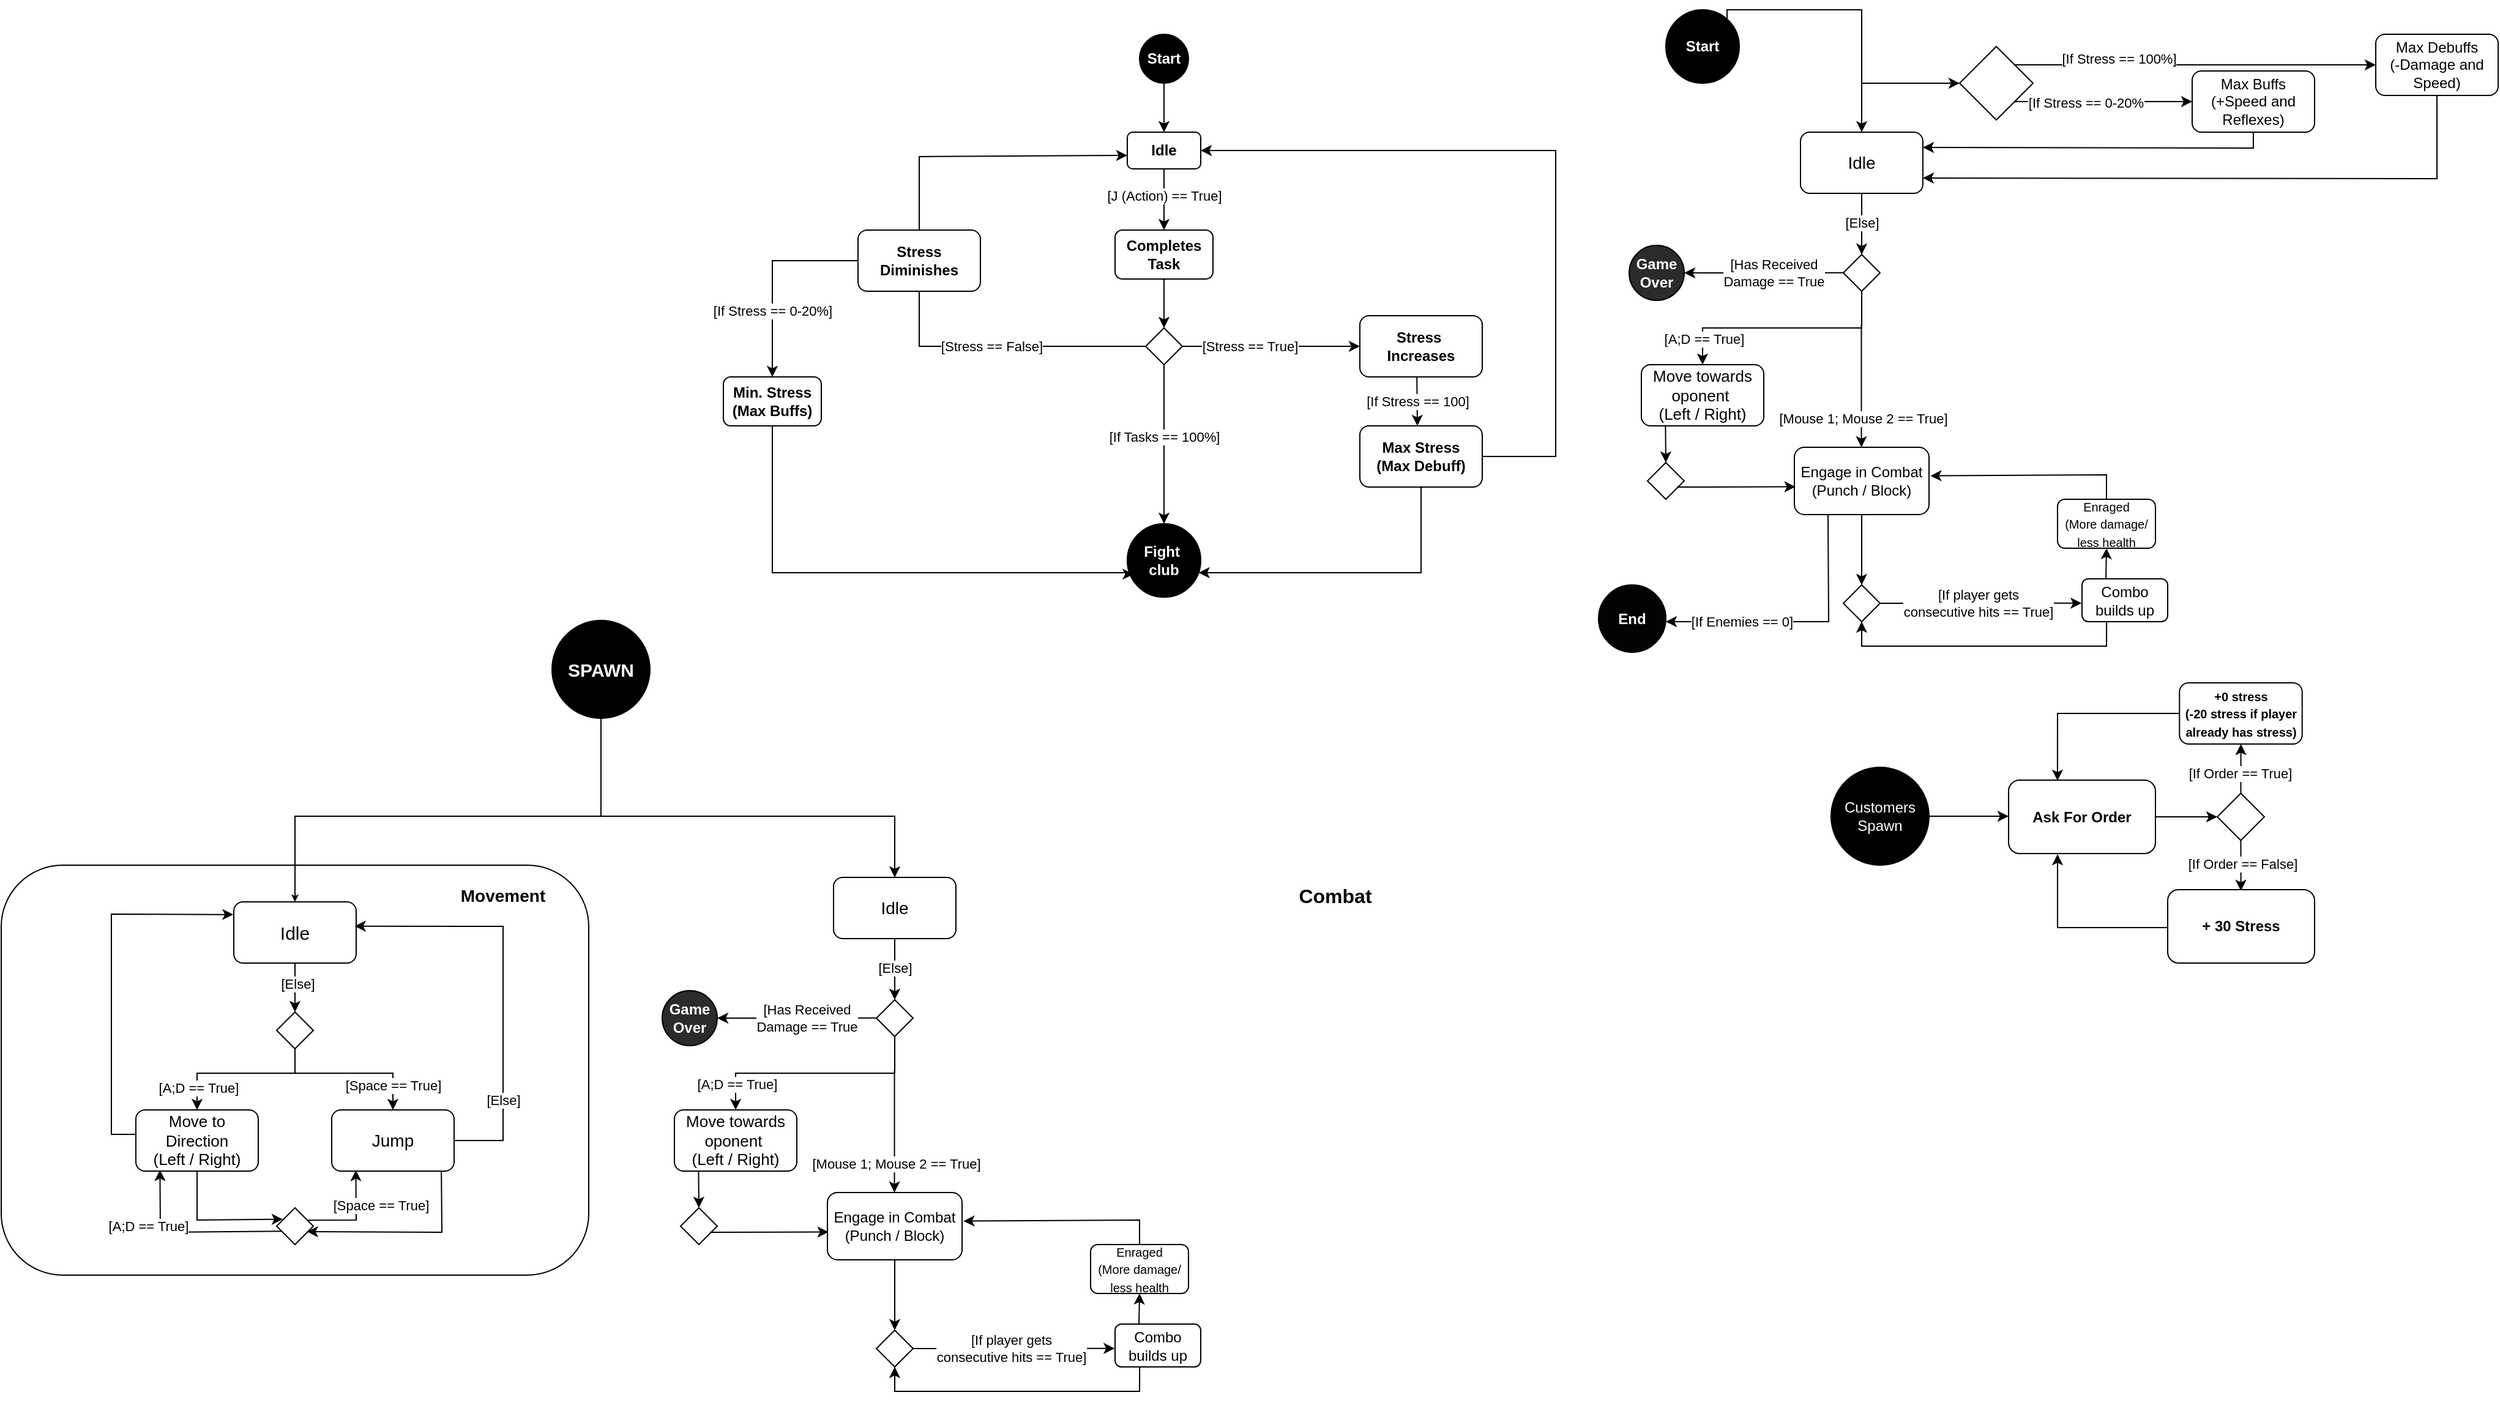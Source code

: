 <mxfile version="26.0.16">
  <diagram name="Página-1" id="Oiau-EBAm0pEdXq3X8eG">
    <mxGraphModel dx="2317" dy="1308" grid="1" gridSize="10" guides="1" tooltips="1" connect="1" arrows="1" fold="1" page="1" pageScale="1" pageWidth="827" pageHeight="1169" math="0" shadow="0">
      <root>
        <mxCell id="0" />
        <mxCell id="1" parent="0" />
        <mxCell id="_wVrlsKMYfcGuGQFK_c0-23" value="" style="rounded=1;whiteSpace=wrap;html=1;" vertex="1" parent="1">
          <mxGeometry y="719" width="480" height="335" as="geometry" />
        </mxCell>
        <mxCell id="osXCmLZ1DGeFqqOxTHCe-2" value="&lt;font style=&quot;font-size: 15px; color: rgb(255, 255, 255);&quot;&gt;&lt;b&gt;SPAWN&lt;/b&gt;&lt;/font&gt;" style="ellipse;whiteSpace=wrap;html=1;aspect=fixed;fillColor=#000000;" parent="1" vertex="1">
          <mxGeometry x="450" y="519" width="80" height="80" as="geometry" />
        </mxCell>
        <mxCell id="osXCmLZ1DGeFqqOxTHCe-3" value="" style="endArrow=classic;html=1;rounded=0;exitX=0.5;exitY=1;exitDx=0;exitDy=0;entryX=0.5;entryY=0;entryDx=0;entryDy=0;endSize=3;" parent="1" source="osXCmLZ1DGeFqqOxTHCe-2" target="_wVrlsKMYfcGuGQFK_c0-1" edge="1">
          <mxGeometry width="50" height="50" relative="1" as="geometry">
            <mxPoint x="540" y="699" as="sourcePoint" />
            <mxPoint x="210" y="749" as="targetPoint" />
            <Array as="points">
              <mxPoint x="490" y="679" />
              <mxPoint x="240" y="679" />
            </Array>
          </mxGeometry>
        </mxCell>
        <mxCell id="osXCmLZ1DGeFqqOxTHCe-7" value="&lt;b&gt;&lt;font style=&quot;font-size: 14px;&quot;&gt;Movement&lt;/font&gt;&lt;/b&gt;" style="text;html=1;align=center;verticalAlign=middle;whiteSpace=wrap;rounded=0;" parent="1" vertex="1">
          <mxGeometry x="380" y="729" width="60" height="30" as="geometry" />
        </mxCell>
        <mxCell id="_wVrlsKMYfcGuGQFK_c0-1" value="&lt;font style=&quot;font-size: 15px;&quot;&gt;Idle&lt;/font&gt;" style="rounded=1;whiteSpace=wrap;html=1;" vertex="1" parent="1">
          <mxGeometry x="190" y="749" width="100" height="50" as="geometry" />
        </mxCell>
        <mxCell id="_wVrlsKMYfcGuGQFK_c0-2" value="" style="endArrow=classic;html=1;rounded=0;exitX=0.5;exitY=1;exitDx=0;exitDy=0;" edge="1" parent="1" source="_wVrlsKMYfcGuGQFK_c0-1">
          <mxGeometry width="50" height="50" relative="1" as="geometry">
            <mxPoint x="280" y="899" as="sourcePoint" />
            <mxPoint x="240" y="839" as="targetPoint" />
          </mxGeometry>
        </mxCell>
        <mxCell id="_wVrlsKMYfcGuGQFK_c0-4" value="[Else]" style="edgeLabel;html=1;align=center;verticalAlign=middle;resizable=0;points=[];" vertex="1" connectable="0" parent="_wVrlsKMYfcGuGQFK_c0-2">
          <mxGeometry x="-0.16" y="2" relative="1" as="geometry">
            <mxPoint as="offset" />
          </mxGeometry>
        </mxCell>
        <mxCell id="_wVrlsKMYfcGuGQFK_c0-3" value="" style="rhombus;whiteSpace=wrap;html=1;" vertex="1" parent="1">
          <mxGeometry x="225" y="839" width="30" height="30" as="geometry" />
        </mxCell>
        <mxCell id="_wVrlsKMYfcGuGQFK_c0-6" value="" style="endArrow=classic;html=1;rounded=0;exitX=0.5;exitY=1;exitDx=0;exitDy=0;" edge="1" parent="1" source="_wVrlsKMYfcGuGQFK_c0-3">
          <mxGeometry width="50" height="50" relative="1" as="geometry">
            <mxPoint x="240" y="879" as="sourcePoint" />
            <mxPoint x="320" y="919" as="targetPoint" />
            <Array as="points">
              <mxPoint x="240" y="889" />
              <mxPoint x="320" y="889" />
            </Array>
          </mxGeometry>
        </mxCell>
        <mxCell id="_wVrlsKMYfcGuGQFK_c0-8" value="[Space == True]" style="edgeLabel;html=1;align=center;verticalAlign=middle;resizable=0;points=[];" vertex="1" connectable="0" parent="_wVrlsKMYfcGuGQFK_c0-6">
          <mxGeometry x="0.685" relative="1" as="geometry">
            <mxPoint as="offset" />
          </mxGeometry>
        </mxCell>
        <mxCell id="_wVrlsKMYfcGuGQFK_c0-7" value="" style="endArrow=classic;html=1;rounded=0;" edge="1" parent="1">
          <mxGeometry width="50" height="50" relative="1" as="geometry">
            <mxPoint x="240" y="889" as="sourcePoint" />
            <mxPoint x="160" y="919" as="targetPoint" />
            <Array as="points">
              <mxPoint x="160" y="889" />
            </Array>
          </mxGeometry>
        </mxCell>
        <mxCell id="_wVrlsKMYfcGuGQFK_c0-9" value="[A;D == True]" style="edgeLabel;html=1;align=center;verticalAlign=middle;resizable=0;points=[];" vertex="1" connectable="0" parent="_wVrlsKMYfcGuGQFK_c0-7">
          <mxGeometry x="0.673" y="1" relative="1" as="geometry">
            <mxPoint as="offset" />
          </mxGeometry>
        </mxCell>
        <mxCell id="_wVrlsKMYfcGuGQFK_c0-10" value="&lt;font style=&quot;font-size: 13px;&quot;&gt;Move to Direction&lt;/font&gt;&lt;div&gt;&lt;font style=&quot;font-size: 13px;&quot;&gt;(Left / Right)&lt;/font&gt;&lt;/div&gt;" style="rounded=1;whiteSpace=wrap;html=1;" vertex="1" parent="1">
          <mxGeometry x="110" y="919" width="100" height="50" as="geometry" />
        </mxCell>
        <mxCell id="_wVrlsKMYfcGuGQFK_c0-11" value="&lt;font style=&quot;font-size: 14px;&quot;&gt;Jump&lt;/font&gt;" style="rounded=1;whiteSpace=wrap;html=1;" vertex="1" parent="1">
          <mxGeometry x="270" y="919" width="100" height="50" as="geometry" />
        </mxCell>
        <mxCell id="_wVrlsKMYfcGuGQFK_c0-12" value="" style="rhombus;whiteSpace=wrap;html=1;" vertex="1" parent="1">
          <mxGeometry x="225" y="999" width="30" height="30" as="geometry" />
        </mxCell>
        <mxCell id="_wVrlsKMYfcGuGQFK_c0-13" value="" style="endArrow=classic;html=1;rounded=0;exitX=0.5;exitY=1;exitDx=0;exitDy=0;entryX=0.167;entryY=0.311;entryDx=0;entryDy=0;entryPerimeter=0;" edge="1" parent="1" source="_wVrlsKMYfcGuGQFK_c0-10" target="_wVrlsKMYfcGuGQFK_c0-12">
          <mxGeometry width="50" height="50" relative="1" as="geometry">
            <mxPoint x="150" y="1039" as="sourcePoint" />
            <mxPoint x="160" y="1009" as="targetPoint" />
            <Array as="points">
              <mxPoint x="160" y="1009" />
            </Array>
          </mxGeometry>
        </mxCell>
        <mxCell id="_wVrlsKMYfcGuGQFK_c0-14" value="" style="endArrow=classic;html=1;rounded=0;exitX=0.152;exitY=0.638;exitDx=0;exitDy=0;exitPerimeter=0;entryX=0.197;entryY=0.98;entryDx=0;entryDy=0;entryPerimeter=0;" edge="1" parent="1" source="_wVrlsKMYfcGuGQFK_c0-12" target="_wVrlsKMYfcGuGQFK_c0-10">
          <mxGeometry width="50" height="50" relative="1" as="geometry">
            <mxPoint x="170" y="1089" as="sourcePoint" />
            <mxPoint x="110" y="1019" as="targetPoint" />
            <Array as="points">
              <mxPoint x="130" y="1019" />
            </Array>
          </mxGeometry>
        </mxCell>
        <mxCell id="_wVrlsKMYfcGuGQFK_c0-15" value="[A;D == True]" style="edgeLabel;html=1;align=center;verticalAlign=middle;resizable=0;points=[];" vertex="1" connectable="0" parent="_wVrlsKMYfcGuGQFK_c0-14">
          <mxGeometry x="0.399" relative="1" as="geometry">
            <mxPoint x="-10" y="1" as="offset" />
          </mxGeometry>
        </mxCell>
        <mxCell id="_wVrlsKMYfcGuGQFK_c0-16" value="" style="endArrow=classic;html=1;rounded=0;exitX=1;exitY=0.5;exitDx=0;exitDy=0;entryX=0.988;entryY=0.397;entryDx=0;entryDy=0;entryPerimeter=0;" edge="1" parent="1" source="_wVrlsKMYfcGuGQFK_c0-11" target="_wVrlsKMYfcGuGQFK_c0-1">
          <mxGeometry width="50" height="50" relative="1" as="geometry">
            <mxPoint x="390" y="959" as="sourcePoint" />
            <mxPoint x="410" y="769" as="targetPoint" />
            <Array as="points">
              <mxPoint x="410" y="944" />
              <mxPoint x="410" y="769" />
            </Array>
          </mxGeometry>
        </mxCell>
        <mxCell id="_wVrlsKMYfcGuGQFK_c0-17" value="[Else]" style="edgeLabel;html=1;align=center;verticalAlign=middle;resizable=0;points=[];" vertex="1" connectable="0" parent="_wVrlsKMYfcGuGQFK_c0-16">
          <mxGeometry x="-0.567" relative="1" as="geometry">
            <mxPoint as="offset" />
          </mxGeometry>
        </mxCell>
        <mxCell id="_wVrlsKMYfcGuGQFK_c0-18" value="" style="endArrow=classic;html=1;rounded=0;exitX=0.859;exitY=0.337;exitDx=0;exitDy=0;exitPerimeter=0;entryX=0.197;entryY=0.984;entryDx=0;entryDy=0;entryPerimeter=0;" edge="1" parent="1" source="_wVrlsKMYfcGuGQFK_c0-12" target="_wVrlsKMYfcGuGQFK_c0-11">
          <mxGeometry width="50" height="50" relative="1" as="geometry">
            <mxPoint x="270" y="1039" as="sourcePoint" />
            <mxPoint x="320" y="989" as="targetPoint" />
            <Array as="points">
              <mxPoint x="290" y="1009" />
            </Array>
          </mxGeometry>
        </mxCell>
        <mxCell id="_wVrlsKMYfcGuGQFK_c0-19" value="[Space == True]" style="edgeLabel;html=1;align=center;verticalAlign=middle;resizable=0;points=[];" vertex="1" connectable="0" parent="_wVrlsKMYfcGuGQFK_c0-18">
          <mxGeometry x="0.272" relative="1" as="geometry">
            <mxPoint x="20" as="offset" />
          </mxGeometry>
        </mxCell>
        <mxCell id="_wVrlsKMYfcGuGQFK_c0-20" value="" style="endArrow=classic;html=1;rounded=0;entryX=-0.003;entryY=0.207;entryDx=0;entryDy=0;entryPerimeter=0;" edge="1" parent="1" target="_wVrlsKMYfcGuGQFK_c0-1">
          <mxGeometry width="50" height="50" relative="1" as="geometry">
            <mxPoint x="110" y="939" as="sourcePoint" />
            <mxPoint x="90" y="759" as="targetPoint" />
            <Array as="points">
              <mxPoint x="90" y="939" />
              <mxPoint x="90" y="759" />
            </Array>
          </mxGeometry>
        </mxCell>
        <mxCell id="_wVrlsKMYfcGuGQFK_c0-21" value="" style="endArrow=classic;html=1;rounded=0;exitX=0.896;exitY=0.997;exitDx=0;exitDy=0;exitPerimeter=0;entryX=0.828;entryY=0.65;entryDx=0;entryDy=0;entryPerimeter=0;" edge="1" parent="1" source="_wVrlsKMYfcGuGQFK_c0-11" target="_wVrlsKMYfcGuGQFK_c0-12">
          <mxGeometry width="50" height="50" relative="1" as="geometry">
            <mxPoint x="390" y="1019" as="sourcePoint" />
            <mxPoint x="440" y="969" as="targetPoint" />
            <Array as="points">
              <mxPoint x="360" y="1019" />
            </Array>
          </mxGeometry>
        </mxCell>
        <mxCell id="_wVrlsKMYfcGuGQFK_c0-22" value="" style="endArrow=classic;html=1;rounded=0;" edge="1" parent="1">
          <mxGeometry width="50" height="50" relative="1" as="geometry">
            <mxPoint x="490" y="679" as="sourcePoint" />
            <mxPoint x="730" y="729" as="targetPoint" />
            <Array as="points">
              <mxPoint x="730" y="679" />
            </Array>
          </mxGeometry>
        </mxCell>
        <mxCell id="_wVrlsKMYfcGuGQFK_c0-24" value="&lt;font style=&quot;font-size: 14px;&quot;&gt;Idle&lt;/font&gt;" style="rounded=1;whiteSpace=wrap;html=1;" vertex="1" parent="1">
          <mxGeometry x="680" y="729" width="100" height="50" as="geometry" />
        </mxCell>
        <mxCell id="_wVrlsKMYfcGuGQFK_c0-25" value="" style="endArrow=classic;html=1;rounded=0;exitX=0.5;exitY=1;exitDx=0;exitDy=0;" edge="1" parent="1" source="_wVrlsKMYfcGuGQFK_c0-24">
          <mxGeometry width="50" height="50" relative="1" as="geometry">
            <mxPoint x="490" y="909" as="sourcePoint" />
            <mxPoint x="730" y="829" as="targetPoint" />
          </mxGeometry>
        </mxCell>
        <mxCell id="_wVrlsKMYfcGuGQFK_c0-26" value="[Else]" style="edgeLabel;html=1;align=center;verticalAlign=middle;resizable=0;points=[];" vertex="1" connectable="0" parent="_wVrlsKMYfcGuGQFK_c0-25">
          <mxGeometry x="-0.046" relative="1" as="geometry">
            <mxPoint as="offset" />
          </mxGeometry>
        </mxCell>
        <mxCell id="_wVrlsKMYfcGuGQFK_c0-27" value="" style="rhombus;whiteSpace=wrap;html=1;" vertex="1" parent="1">
          <mxGeometry x="715" y="829" width="30" height="30" as="geometry" />
        </mxCell>
        <mxCell id="_wVrlsKMYfcGuGQFK_c0-28" value="" style="endArrow=classic;html=1;rounded=0;exitX=0.5;exitY=1;exitDx=0;exitDy=0;entryX=0.5;entryY=0;entryDx=0;entryDy=0;" edge="1" parent="1" source="_wVrlsKMYfcGuGQFK_c0-27" target="_wVrlsKMYfcGuGQFK_c0-31">
          <mxGeometry width="50" height="50" relative="1" as="geometry">
            <mxPoint x="670" y="949" as="sourcePoint" />
            <mxPoint x="610" y="919" as="targetPoint" />
            <Array as="points">
              <mxPoint x="730" y="889" />
              <mxPoint x="600" y="889" />
            </Array>
          </mxGeometry>
        </mxCell>
        <mxCell id="_wVrlsKMYfcGuGQFK_c0-30" value="[A;D == True]" style="edgeLabel;html=1;align=center;verticalAlign=middle;resizable=0;points=[];" vertex="1" connectable="0" parent="_wVrlsKMYfcGuGQFK_c0-28">
          <mxGeometry x="0.776" y="1" relative="1" as="geometry">
            <mxPoint as="offset" />
          </mxGeometry>
        </mxCell>
        <mxCell id="_wVrlsKMYfcGuGQFK_c0-31" value="&lt;font style=&quot;font-size: 13px;&quot;&gt;Move towards oponent&amp;nbsp;&lt;/font&gt;&lt;div&gt;&lt;font style=&quot;font-size: 13px;&quot;&gt;(Left / Right)&lt;/font&gt;&lt;/div&gt;" style="rounded=1;whiteSpace=wrap;html=1;" vertex="1" parent="1">
          <mxGeometry x="550" y="919" width="100" height="50" as="geometry" />
        </mxCell>
        <mxCell id="_wVrlsKMYfcGuGQFK_c0-32" value="" style="endArrow=classic;html=1;rounded=0;" edge="1" parent="1">
          <mxGeometry width="50" height="50" relative="1" as="geometry">
            <mxPoint x="729.76" y="886.5" as="sourcePoint" />
            <mxPoint x="729.76" y="986.5" as="targetPoint" />
          </mxGeometry>
        </mxCell>
        <mxCell id="_wVrlsKMYfcGuGQFK_c0-34" value="[Mouse 1; Mouse 2 == True]" style="edgeLabel;html=1;align=center;verticalAlign=middle;resizable=0;points=[];" vertex="1" connectable="0" parent="_wVrlsKMYfcGuGQFK_c0-32">
          <mxGeometry x="0.522" y="1" relative="1" as="geometry">
            <mxPoint as="offset" />
          </mxGeometry>
        </mxCell>
        <mxCell id="_wVrlsKMYfcGuGQFK_c0-33" value="Engage in Combat&lt;div&gt;(Punch / Block)&lt;/div&gt;" style="rounded=1;whiteSpace=wrap;html=1;" vertex="1" parent="1">
          <mxGeometry x="675" y="986.5" width="110" height="55" as="geometry" />
        </mxCell>
        <mxCell id="_wVrlsKMYfcGuGQFK_c0-35" value="" style="endArrow=classic;html=1;rounded=0;exitX=0;exitY=0.5;exitDx=0;exitDy=0;entryX=1;entryY=0.5;entryDx=0;entryDy=0;" edge="1" parent="1" target="_wVrlsKMYfcGuGQFK_c0-37">
          <mxGeometry width="50" height="50" relative="1" as="geometry">
            <mxPoint x="715" y="843.88" as="sourcePoint" />
            <mxPoint x="590" y="843.88" as="targetPoint" />
          </mxGeometry>
        </mxCell>
        <mxCell id="_wVrlsKMYfcGuGQFK_c0-36" value="[Has Received&lt;div&gt;Damage == True&lt;/div&gt;" style="edgeLabel;html=1;align=center;verticalAlign=middle;resizable=0;points=[];" vertex="1" connectable="0" parent="_wVrlsKMYfcGuGQFK_c0-35">
          <mxGeometry x="0.041" relative="1" as="geometry">
            <mxPoint x="10" as="offset" />
          </mxGeometry>
        </mxCell>
        <mxCell id="_wVrlsKMYfcGuGQFK_c0-37" value="&lt;b&gt;&lt;font style=&quot;color: rgb(255, 253, 252);&quot;&gt;Game&lt;/font&gt;&lt;/b&gt;&lt;div&gt;&lt;b&gt;&lt;font style=&quot;color: rgb(255, 253, 252);&quot;&gt;Over&lt;/font&gt;&lt;/b&gt;&lt;/div&gt;" style="ellipse;whiteSpace=wrap;html=1;aspect=fixed;fillColor=#2B2B2B;" vertex="1" parent="1">
          <mxGeometry x="540" y="821.5" width="45" height="45" as="geometry" />
        </mxCell>
        <mxCell id="_wVrlsKMYfcGuGQFK_c0-38" value="" style="endArrow=classic;html=1;rounded=0;exitX=0.5;exitY=1;exitDx=0;exitDy=0;entryX=0.5;entryY=0;entryDx=0;entryDy=0;" edge="1" parent="1" source="_wVrlsKMYfcGuGQFK_c0-33" target="_wVrlsKMYfcGuGQFK_c0-39">
          <mxGeometry width="50" height="50" relative="1" as="geometry">
            <mxPoint x="750" y="1109" as="sourcePoint" />
            <mxPoint x="730" y="1069" as="targetPoint" />
          </mxGeometry>
        </mxCell>
        <mxCell id="_wVrlsKMYfcGuGQFK_c0-39" value="" style="rhombus;whiteSpace=wrap;html=1;" vertex="1" parent="1">
          <mxGeometry x="715" y="1099" width="30" height="30" as="geometry" />
        </mxCell>
        <mxCell id="_wVrlsKMYfcGuGQFK_c0-41" value="" style="endArrow=classic;html=1;rounded=0;exitX=1;exitY=0.5;exitDx=0;exitDy=0;entryX=-0.005;entryY=0.568;entryDx=0;entryDy=0;entryPerimeter=0;" edge="1" parent="1" source="_wVrlsKMYfcGuGQFK_c0-39" target="_wVrlsKMYfcGuGQFK_c0-42">
          <mxGeometry width="50" height="50" relative="1" as="geometry">
            <mxPoint x="820" y="1169" as="sourcePoint" />
            <mxPoint x="820" y="1114" as="targetPoint" />
          </mxGeometry>
        </mxCell>
        <mxCell id="_wVrlsKMYfcGuGQFK_c0-43" value="[If player gets&lt;div&gt;consecutive hits == True]&lt;/div&gt;" style="edgeLabel;html=1;align=center;verticalAlign=middle;resizable=0;points=[];" vertex="1" connectable="0" parent="_wVrlsKMYfcGuGQFK_c0-41">
          <mxGeometry x="-0.261" relative="1" as="geometry">
            <mxPoint x="19" as="offset" />
          </mxGeometry>
        </mxCell>
        <mxCell id="_wVrlsKMYfcGuGQFK_c0-42" value="Combo builds up" style="rounded=1;whiteSpace=wrap;html=1;" vertex="1" parent="1">
          <mxGeometry x="910" y="1094" width="70" height="35" as="geometry" />
        </mxCell>
        <mxCell id="_wVrlsKMYfcGuGQFK_c0-44" value="" style="endArrow=classic;html=1;rounded=0;exitX=0.287;exitY=1.007;exitDx=0;exitDy=0;exitPerimeter=0;entryX=0.5;entryY=1;entryDx=0;entryDy=0;" edge="1" parent="1" source="_wVrlsKMYfcGuGQFK_c0-42" target="_wVrlsKMYfcGuGQFK_c0-39">
          <mxGeometry width="50" height="50" relative="1" as="geometry">
            <mxPoint x="780" y="1229" as="sourcePoint" />
            <mxPoint x="730" y="1149" as="targetPoint" />
            <Array as="points">
              <mxPoint x="930" y="1149" />
              <mxPoint x="730" y="1149" />
            </Array>
          </mxGeometry>
        </mxCell>
        <mxCell id="_wVrlsKMYfcGuGQFK_c0-45" value="" style="endArrow=classic;html=1;rounded=0;exitX=0.279;exitY=0.004;exitDx=0;exitDy=0;exitPerimeter=0;" edge="1" parent="1" source="_wVrlsKMYfcGuGQFK_c0-42">
          <mxGeometry width="50" height="50" relative="1" as="geometry">
            <mxPoint x="930" y="1089" as="sourcePoint" />
            <mxPoint x="930" y="1069" as="targetPoint" />
            <Array as="points">
              <mxPoint x="930" y="1069" />
            </Array>
          </mxGeometry>
        </mxCell>
        <mxCell id="_wVrlsKMYfcGuGQFK_c0-46" value="" style="rhombus;whiteSpace=wrap;html=1;" vertex="1" parent="1">
          <mxGeometry x="555" y="999" width="30" height="30" as="geometry" />
        </mxCell>
        <mxCell id="_wVrlsKMYfcGuGQFK_c0-48" value="" style="endArrow=classic;html=1;rounded=0;entryX=0.5;entryY=0;entryDx=0;entryDy=0;exitX=0.197;exitY=1;exitDx=0;exitDy=0;exitPerimeter=0;" edge="1" parent="1" source="_wVrlsKMYfcGuGQFK_c0-31" target="_wVrlsKMYfcGuGQFK_c0-46">
          <mxGeometry width="50" height="50" relative="1" as="geometry">
            <mxPoint x="600" y="969" as="sourcePoint" />
            <mxPoint x="650" y="919" as="targetPoint" />
          </mxGeometry>
        </mxCell>
        <mxCell id="_wVrlsKMYfcGuGQFK_c0-49" value="" style="endArrow=classic;html=1;rounded=0;entryX=0.008;entryY=0.587;entryDx=0;entryDy=0;entryPerimeter=0;" edge="1" parent="1" target="_wVrlsKMYfcGuGQFK_c0-33">
          <mxGeometry width="50" height="50" relative="1" as="geometry">
            <mxPoint x="579" y="1019" as="sourcePoint" />
            <mxPoint x="660" y="969" as="targetPoint" />
          </mxGeometry>
        </mxCell>
        <mxCell id="_wVrlsKMYfcGuGQFK_c0-51" value="&lt;font style=&quot;font-size: 10px;&quot;&gt;Enraged&lt;/font&gt;&lt;div&gt;&lt;font style=&quot;font-size: 10px;&quot;&gt;(More damage/ less health&lt;/font&gt;&lt;/div&gt;" style="rounded=1;whiteSpace=wrap;html=1;" vertex="1" parent="1">
          <mxGeometry x="890" y="1029" width="80" height="40" as="geometry" />
        </mxCell>
        <mxCell id="_wVrlsKMYfcGuGQFK_c0-52" value="" style="endArrow=classic;html=1;rounded=0;entryX=1.011;entryY=0.424;entryDx=0;entryDy=0;entryPerimeter=0;" edge="1" parent="1" target="_wVrlsKMYfcGuGQFK_c0-33">
          <mxGeometry width="50" height="50" relative="1" as="geometry">
            <mxPoint x="930" y="1029" as="sourcePoint" />
            <mxPoint x="980" y="979" as="targetPoint" />
            <Array as="points">
              <mxPoint x="930" y="1009" />
            </Array>
          </mxGeometry>
        </mxCell>
        <mxCell id="_wVrlsKMYfcGuGQFK_c0-54" value="&lt;font style=&quot;font-size: 16px;&quot;&gt;&lt;b&gt;Combat&lt;/b&gt;&lt;/font&gt;" style="text;html=1;align=center;verticalAlign=middle;whiteSpace=wrap;rounded=0;" vertex="1" parent="1">
          <mxGeometry x="1060" y="729" width="60" height="30" as="geometry" />
        </mxCell>
        <mxCell id="_wVrlsKMYfcGuGQFK_c0-55" value="&lt;font color=&quot;#ffffff&quot;&gt;&lt;b&gt;Start&lt;/b&gt;&lt;/font&gt;" style="ellipse;whiteSpace=wrap;html=1;aspect=fixed;fillColor=#000000;" vertex="1" parent="1">
          <mxGeometry x="930" y="40" width="40" height="40" as="geometry" />
        </mxCell>
        <mxCell id="_wVrlsKMYfcGuGQFK_c0-56" value="" style="endArrow=classic;html=1;rounded=0;exitX=0.5;exitY=1;exitDx=0;exitDy=0;" edge="1" parent="1" source="_wVrlsKMYfcGuGQFK_c0-55">
          <mxGeometry width="50" height="50" relative="1" as="geometry">
            <mxPoint x="930" y="170" as="sourcePoint" />
            <mxPoint x="950" y="120" as="targetPoint" />
          </mxGeometry>
        </mxCell>
        <mxCell id="_wVrlsKMYfcGuGQFK_c0-59" value="" style="endArrow=classic;html=1;rounded=0;exitX=0.5;exitY=1;exitDx=0;exitDy=0;" edge="1" parent="1">
          <mxGeometry width="50" height="50" relative="1" as="geometry">
            <mxPoint x="950" y="150" as="sourcePoint" />
            <mxPoint x="950" y="200" as="targetPoint" />
          </mxGeometry>
        </mxCell>
        <mxCell id="_wVrlsKMYfcGuGQFK_c0-62" value="[J (Action) == True]" style="edgeLabel;html=1;align=center;verticalAlign=middle;resizable=0;points=[];" vertex="1" connectable="0" parent="_wVrlsKMYfcGuGQFK_c0-59">
          <mxGeometry x="-0.12" relative="1" as="geometry">
            <mxPoint as="offset" />
          </mxGeometry>
        </mxCell>
        <mxCell id="_wVrlsKMYfcGuGQFK_c0-61" value="&lt;b&gt;Idle&lt;/b&gt;" style="rounded=1;whiteSpace=wrap;html=1;" vertex="1" parent="1">
          <mxGeometry x="920" y="120" width="60" height="30" as="geometry" />
        </mxCell>
        <mxCell id="_wVrlsKMYfcGuGQFK_c0-63" value="&lt;b&gt;Completes Task&lt;/b&gt;" style="rounded=1;whiteSpace=wrap;html=1;" vertex="1" parent="1">
          <mxGeometry x="910" y="200" width="80" height="40" as="geometry" />
        </mxCell>
        <mxCell id="_wVrlsKMYfcGuGQFK_c0-64" value="" style="endArrow=classic;html=1;rounded=0;entryX=0.5;entryY=1;entryDx=0;entryDy=0;exitX=0;exitY=0.5;exitDx=0;exitDy=0;" edge="1" parent="1" source="_wVrlsKMYfcGuGQFK_c0-72" target="_wVrlsKMYfcGuGQFK_c0-65">
          <mxGeometry width="50" height="50" relative="1" as="geometry">
            <mxPoint x="930" y="290" as="sourcePoint" />
            <mxPoint x="790" y="230" as="targetPoint" />
            <Array as="points">
              <mxPoint x="750" y="295" />
              <mxPoint x="750" y="240" />
            </Array>
          </mxGeometry>
        </mxCell>
        <mxCell id="_wVrlsKMYfcGuGQFK_c0-67" value="[Stress == False]" style="edgeLabel;html=1;align=center;verticalAlign=middle;resizable=0;points=[];" vertex="1" connectable="0" parent="_wVrlsKMYfcGuGQFK_c0-64">
          <mxGeometry x="0.006" relative="1" as="geometry">
            <mxPoint as="offset" />
          </mxGeometry>
        </mxCell>
        <mxCell id="_wVrlsKMYfcGuGQFK_c0-65" value="&lt;b&gt;Stress Diminishes&lt;/b&gt;" style="rounded=1;whiteSpace=wrap;html=1;" vertex="1" parent="1">
          <mxGeometry x="700" y="200" width="100" height="50" as="geometry" />
        </mxCell>
        <mxCell id="_wVrlsKMYfcGuGQFK_c0-68" value="" style="endArrow=classic;html=1;rounded=0;exitX=0.5;exitY=0;exitDx=0;exitDy=0;entryX=-0.001;entryY=0.633;entryDx=0;entryDy=0;entryPerimeter=0;" edge="1" parent="1" source="_wVrlsKMYfcGuGQFK_c0-65" target="_wVrlsKMYfcGuGQFK_c0-61">
          <mxGeometry width="50" height="50" relative="1" as="geometry">
            <mxPoint x="820" y="190" as="sourcePoint" />
            <mxPoint x="870" y="140" as="targetPoint" />
            <Array as="points">
              <mxPoint x="750" y="140" />
            </Array>
          </mxGeometry>
        </mxCell>
        <mxCell id="_wVrlsKMYfcGuGQFK_c0-71" value="" style="endArrow=classic;html=1;rounded=0;exitX=0.5;exitY=1;exitDx=0;exitDy=0;" edge="1" parent="1" source="_wVrlsKMYfcGuGQFK_c0-63">
          <mxGeometry width="50" height="50" relative="1" as="geometry">
            <mxPoint x="920" y="320" as="sourcePoint" />
            <mxPoint x="950" y="280" as="targetPoint" />
          </mxGeometry>
        </mxCell>
        <mxCell id="_wVrlsKMYfcGuGQFK_c0-72" value="" style="rhombus;whiteSpace=wrap;html=1;" vertex="1" parent="1">
          <mxGeometry x="935" y="280" width="30" height="30" as="geometry" />
        </mxCell>
        <mxCell id="_wVrlsKMYfcGuGQFK_c0-73" value="" style="endArrow=classic;html=1;rounded=0;exitX=1;exitY=0.5;exitDx=0;exitDy=0;" edge="1" parent="1" source="_wVrlsKMYfcGuGQFK_c0-72" target="_wVrlsKMYfcGuGQFK_c0-74">
          <mxGeometry width="50" height="50" relative="1" as="geometry">
            <mxPoint x="1020" y="310" as="sourcePoint" />
            <mxPoint x="1070" y="295" as="targetPoint" />
          </mxGeometry>
        </mxCell>
        <mxCell id="_wVrlsKMYfcGuGQFK_c0-75" value="[Stress == True]" style="edgeLabel;html=1;align=center;verticalAlign=middle;resizable=0;points=[];" vertex="1" connectable="0" parent="_wVrlsKMYfcGuGQFK_c0-73">
          <mxGeometry x="-0.396" y="-1" relative="1" as="geometry">
            <mxPoint x="11" y="-1" as="offset" />
          </mxGeometry>
        </mxCell>
        <mxCell id="_wVrlsKMYfcGuGQFK_c0-74" value="&lt;b&gt;Stress&amp;nbsp;&lt;/b&gt;&lt;div&gt;&lt;b&gt;Increases&lt;/b&gt;&lt;/div&gt;" style="rounded=1;whiteSpace=wrap;html=1;" vertex="1" parent="1">
          <mxGeometry x="1110" y="270" width="100" height="50" as="geometry" />
        </mxCell>
        <mxCell id="_wVrlsKMYfcGuGQFK_c0-76" value="" style="endArrow=classic;html=1;rounded=0;exitX=0.466;exitY=1.006;exitDx=0;exitDy=0;exitPerimeter=0;" edge="1" parent="1" source="_wVrlsKMYfcGuGQFK_c0-74">
          <mxGeometry width="50" height="50" relative="1" as="geometry">
            <mxPoint x="1230" y="330" as="sourcePoint" />
            <mxPoint x="1157" y="360" as="targetPoint" />
          </mxGeometry>
        </mxCell>
        <mxCell id="_wVrlsKMYfcGuGQFK_c0-77" value="[If Stress == 100]" style="edgeLabel;html=1;align=center;verticalAlign=middle;resizable=0;points=[];" vertex="1" connectable="0" parent="_wVrlsKMYfcGuGQFK_c0-76">
          <mxGeometry x="-0.033" relative="1" as="geometry">
            <mxPoint as="offset" />
          </mxGeometry>
        </mxCell>
        <mxCell id="_wVrlsKMYfcGuGQFK_c0-89" style="edgeStyle=orthogonalEdgeStyle;rounded=0;orthogonalLoop=1;jettySize=auto;html=1;exitX=0.5;exitY=1;exitDx=0;exitDy=0;" edge="1" parent="1" source="_wVrlsKMYfcGuGQFK_c0-78" target="_wVrlsKMYfcGuGQFK_c0-87">
          <mxGeometry relative="1" as="geometry">
            <mxPoint x="1090" y="480" as="targetPoint" />
            <Array as="points">
              <mxPoint x="1160" y="480" />
            </Array>
          </mxGeometry>
        </mxCell>
        <mxCell id="_wVrlsKMYfcGuGQFK_c0-78" value="&lt;b&gt;Max Stress&lt;/b&gt;&lt;div&gt;&lt;b&gt;(Max Debuff)&lt;/b&gt;&lt;/div&gt;" style="rounded=1;whiteSpace=wrap;html=1;" vertex="1" parent="1">
          <mxGeometry x="1110" y="360" width="100" height="50" as="geometry" />
        </mxCell>
        <mxCell id="_wVrlsKMYfcGuGQFK_c0-79" value="" style="endArrow=classic;html=1;rounded=0;exitX=1;exitY=0.5;exitDx=0;exitDy=0;entryX=1;entryY=0.5;entryDx=0;entryDy=0;" edge="1" parent="1" source="_wVrlsKMYfcGuGQFK_c0-78" target="_wVrlsKMYfcGuGQFK_c0-61">
          <mxGeometry width="50" height="50" relative="1" as="geometry">
            <mxPoint x="1030" y="290" as="sourcePoint" />
            <mxPoint x="1190" y="210" as="targetPoint" />
            <Array as="points">
              <mxPoint x="1270" y="385" />
              <mxPoint x="1270" y="135" />
            </Array>
          </mxGeometry>
        </mxCell>
        <mxCell id="_wVrlsKMYfcGuGQFK_c0-82" value="" style="endArrow=classic;html=1;rounded=0;exitX=0;exitY=0.5;exitDx=0;exitDy=0;" edge="1" parent="1" source="_wVrlsKMYfcGuGQFK_c0-65">
          <mxGeometry width="50" height="50" relative="1" as="geometry">
            <mxPoint x="870" y="360" as="sourcePoint" />
            <mxPoint x="630" y="320" as="targetPoint" />
            <Array as="points">
              <mxPoint x="630" y="225" />
            </Array>
          </mxGeometry>
        </mxCell>
        <mxCell id="_wVrlsKMYfcGuGQFK_c0-84" value="[If Stress == 0-20%]" style="edgeLabel;html=1;align=center;verticalAlign=middle;resizable=0;points=[];" vertex="1" connectable="0" parent="_wVrlsKMYfcGuGQFK_c0-82">
          <mxGeometry x="0.337" relative="1" as="geometry">
            <mxPoint as="offset" />
          </mxGeometry>
        </mxCell>
        <mxCell id="_wVrlsKMYfcGuGQFK_c0-90" style="edgeStyle=orthogonalEdgeStyle;rounded=0;orthogonalLoop=1;jettySize=auto;html=1;exitX=0.5;exitY=1;exitDx=0;exitDy=0;entryX=0.086;entryY=0.687;entryDx=0;entryDy=0;entryPerimeter=0;" edge="1" parent="1" source="_wVrlsKMYfcGuGQFK_c0-83" target="_wVrlsKMYfcGuGQFK_c0-87">
          <mxGeometry relative="1" as="geometry">
            <mxPoint x="629.905" y="480" as="targetPoint" />
            <Array as="points">
              <mxPoint x="630" y="480" />
              <mxPoint x="920" y="480" />
              <mxPoint x="920" y="481" />
            </Array>
          </mxGeometry>
        </mxCell>
        <mxCell id="_wVrlsKMYfcGuGQFK_c0-83" value="&lt;b&gt;Min. Stress&lt;/b&gt;&lt;div&gt;&lt;b&gt;(Max Buffs)&lt;/b&gt;&lt;/div&gt;" style="rounded=1;whiteSpace=wrap;html=1;" vertex="1" parent="1">
          <mxGeometry x="590" y="320" width="80" height="40" as="geometry" />
        </mxCell>
        <mxCell id="_wVrlsKMYfcGuGQFK_c0-85" value="" style="endArrow=classic;html=1;rounded=0;exitX=0.5;exitY=1;exitDx=0;exitDy=0;" edge="1" parent="1" source="_wVrlsKMYfcGuGQFK_c0-72">
          <mxGeometry width="50" height="50" relative="1" as="geometry">
            <mxPoint x="950" y="390" as="sourcePoint" />
            <mxPoint x="950" y="440" as="targetPoint" />
          </mxGeometry>
        </mxCell>
        <mxCell id="_wVrlsKMYfcGuGQFK_c0-86" value="[If Tasks == 100%]" style="edgeLabel;html=1;align=center;verticalAlign=middle;resizable=0;points=[];" vertex="1" connectable="0" parent="_wVrlsKMYfcGuGQFK_c0-85">
          <mxGeometry x="-0.093" relative="1" as="geometry">
            <mxPoint as="offset" />
          </mxGeometry>
        </mxCell>
        <mxCell id="_wVrlsKMYfcGuGQFK_c0-87" value="&lt;font style=&quot;color: rgb(255, 255, 255);&quot;&gt;&lt;b&gt;Fight&amp;nbsp;&lt;/b&gt;&lt;/font&gt;&lt;div&gt;&lt;font style=&quot;color: rgb(255, 255, 255);&quot;&gt;&lt;b&gt;club&lt;/b&gt;&lt;/font&gt;&lt;/div&gt;" style="ellipse;whiteSpace=wrap;html=1;aspect=fixed;fillColor=#000000;" vertex="1" parent="1">
          <mxGeometry x="920" y="440" width="60" height="60" as="geometry" />
        </mxCell>
        <mxCell id="_wVrlsKMYfcGuGQFK_c0-117" style="edgeStyle=orthogonalEdgeStyle;rounded=0;orthogonalLoop=1;jettySize=auto;html=1;exitX=1;exitY=0.5;exitDx=0;exitDy=0;entryX=0.5;entryY=0;entryDx=0;entryDy=0;" edge="1" parent="1" target="_wVrlsKMYfcGuGQFK_c0-92">
          <mxGeometry relative="1" as="geometry">
            <mxPoint x="1520" y="50.043" as="targetPoint" />
            <mxPoint x="1410.0" y="50" as="sourcePoint" />
            <Array as="points">
              <mxPoint x="1410" y="20" />
              <mxPoint x="1520" y="20" />
            </Array>
          </mxGeometry>
        </mxCell>
        <mxCell id="_wVrlsKMYfcGuGQFK_c0-91" value="&lt;font style=&quot;color: rgb(255, 255, 255);&quot;&gt;&lt;b&gt;Start&lt;/b&gt;&lt;/font&gt;" style="ellipse;whiteSpace=wrap;html=1;aspect=fixed;fillColor=#000000;" vertex="1" parent="1">
          <mxGeometry x="1360" y="20" width="60" height="60" as="geometry" />
        </mxCell>
        <mxCell id="_wVrlsKMYfcGuGQFK_c0-92" value="&lt;font style=&quot;font-size: 14px;&quot;&gt;Idle&lt;/font&gt;" style="rounded=1;whiteSpace=wrap;html=1;" vertex="1" parent="1">
          <mxGeometry x="1470" y="120" width="100" height="50" as="geometry" />
        </mxCell>
        <mxCell id="_wVrlsKMYfcGuGQFK_c0-93" value="" style="endArrow=classic;html=1;rounded=0;exitX=0.5;exitY=1;exitDx=0;exitDy=0;" edge="1" parent="1" source="_wVrlsKMYfcGuGQFK_c0-92">
          <mxGeometry width="50" height="50" relative="1" as="geometry">
            <mxPoint x="1280" y="300" as="sourcePoint" />
            <mxPoint x="1520" y="220" as="targetPoint" />
          </mxGeometry>
        </mxCell>
        <mxCell id="_wVrlsKMYfcGuGQFK_c0-94" value="[Else]" style="edgeLabel;html=1;align=center;verticalAlign=middle;resizable=0;points=[];" vertex="1" connectable="0" parent="_wVrlsKMYfcGuGQFK_c0-93">
          <mxGeometry x="-0.046" relative="1" as="geometry">
            <mxPoint as="offset" />
          </mxGeometry>
        </mxCell>
        <mxCell id="_wVrlsKMYfcGuGQFK_c0-95" value="" style="rhombus;whiteSpace=wrap;html=1;" vertex="1" parent="1">
          <mxGeometry x="1505" y="220" width="30" height="30" as="geometry" />
        </mxCell>
        <mxCell id="_wVrlsKMYfcGuGQFK_c0-96" value="" style="endArrow=classic;html=1;rounded=0;exitX=0.5;exitY=1;exitDx=0;exitDy=0;entryX=0.5;entryY=0;entryDx=0;entryDy=0;" edge="1" parent="1" source="_wVrlsKMYfcGuGQFK_c0-95" target="_wVrlsKMYfcGuGQFK_c0-98">
          <mxGeometry width="50" height="50" relative="1" as="geometry">
            <mxPoint x="1460" y="340" as="sourcePoint" />
            <mxPoint x="1400" y="310" as="targetPoint" />
            <Array as="points">
              <mxPoint x="1520" y="280" />
              <mxPoint x="1390" y="280" />
            </Array>
          </mxGeometry>
        </mxCell>
        <mxCell id="_wVrlsKMYfcGuGQFK_c0-97" value="[A;D == True]" style="edgeLabel;html=1;align=center;verticalAlign=middle;resizable=0;points=[];" vertex="1" connectable="0" parent="_wVrlsKMYfcGuGQFK_c0-96">
          <mxGeometry x="0.776" y="1" relative="1" as="geometry">
            <mxPoint as="offset" />
          </mxGeometry>
        </mxCell>
        <mxCell id="_wVrlsKMYfcGuGQFK_c0-98" value="&lt;font style=&quot;font-size: 13px;&quot;&gt;Move towards oponent&amp;nbsp;&lt;/font&gt;&lt;div&gt;&lt;font style=&quot;font-size: 13px;&quot;&gt;(Left / Right)&lt;/font&gt;&lt;/div&gt;" style="rounded=1;whiteSpace=wrap;html=1;" vertex="1" parent="1">
          <mxGeometry x="1340" y="310" width="100" height="50" as="geometry" />
        </mxCell>
        <mxCell id="_wVrlsKMYfcGuGQFK_c0-99" value="" style="endArrow=classic;html=1;rounded=0;" edge="1" parent="1">
          <mxGeometry width="50" height="50" relative="1" as="geometry">
            <mxPoint x="1519.76" y="277.5" as="sourcePoint" />
            <mxPoint x="1519.76" y="377.5" as="targetPoint" />
          </mxGeometry>
        </mxCell>
        <mxCell id="_wVrlsKMYfcGuGQFK_c0-100" value="[Mouse 1; Mouse 2 == True]" style="edgeLabel;html=1;align=center;verticalAlign=middle;resizable=0;points=[];" vertex="1" connectable="0" parent="_wVrlsKMYfcGuGQFK_c0-99">
          <mxGeometry x="0.522" y="1" relative="1" as="geometry">
            <mxPoint as="offset" />
          </mxGeometry>
        </mxCell>
        <mxCell id="_wVrlsKMYfcGuGQFK_c0-101" value="Engage in Combat&lt;div&gt;(Punch / Block)&lt;/div&gt;" style="rounded=1;whiteSpace=wrap;html=1;" vertex="1" parent="1">
          <mxGeometry x="1465" y="377.5" width="110" height="55" as="geometry" />
        </mxCell>
        <mxCell id="_wVrlsKMYfcGuGQFK_c0-102" value="" style="endArrow=classic;html=1;rounded=0;exitX=0;exitY=0.5;exitDx=0;exitDy=0;entryX=1;entryY=0.5;entryDx=0;entryDy=0;" edge="1" parent="1" target="_wVrlsKMYfcGuGQFK_c0-104">
          <mxGeometry width="50" height="50" relative="1" as="geometry">
            <mxPoint x="1505" y="234.88" as="sourcePoint" />
            <mxPoint x="1380" y="234.88" as="targetPoint" />
          </mxGeometry>
        </mxCell>
        <mxCell id="_wVrlsKMYfcGuGQFK_c0-103" value="[Has Received&lt;div&gt;Damage == True&lt;/div&gt;" style="edgeLabel;html=1;align=center;verticalAlign=middle;resizable=0;points=[];" vertex="1" connectable="0" parent="_wVrlsKMYfcGuGQFK_c0-102">
          <mxGeometry x="0.041" relative="1" as="geometry">
            <mxPoint x="10" as="offset" />
          </mxGeometry>
        </mxCell>
        <mxCell id="_wVrlsKMYfcGuGQFK_c0-104" value="&lt;b&gt;&lt;font style=&quot;color: rgb(255, 253, 252);&quot;&gt;Game&lt;/font&gt;&lt;/b&gt;&lt;div&gt;&lt;b&gt;&lt;font style=&quot;color: rgb(255, 253, 252);&quot;&gt;Over&lt;/font&gt;&lt;/b&gt;&lt;/div&gt;" style="ellipse;whiteSpace=wrap;html=1;aspect=fixed;fillColor=#2B2B2B;" vertex="1" parent="1">
          <mxGeometry x="1330" y="212.5" width="45" height="45" as="geometry" />
        </mxCell>
        <mxCell id="_wVrlsKMYfcGuGQFK_c0-105" value="" style="endArrow=classic;html=1;rounded=0;exitX=0.5;exitY=1;exitDx=0;exitDy=0;entryX=0.5;entryY=0;entryDx=0;entryDy=0;" edge="1" parent="1" source="_wVrlsKMYfcGuGQFK_c0-101" target="_wVrlsKMYfcGuGQFK_c0-106">
          <mxGeometry width="50" height="50" relative="1" as="geometry">
            <mxPoint x="1540" y="500" as="sourcePoint" />
            <mxPoint x="1520" y="460" as="targetPoint" />
          </mxGeometry>
        </mxCell>
        <mxCell id="_wVrlsKMYfcGuGQFK_c0-106" value="" style="rhombus;whiteSpace=wrap;html=1;" vertex="1" parent="1">
          <mxGeometry x="1505" y="490" width="30" height="30" as="geometry" />
        </mxCell>
        <mxCell id="_wVrlsKMYfcGuGQFK_c0-107" value="" style="endArrow=classic;html=1;rounded=0;exitX=1;exitY=0.5;exitDx=0;exitDy=0;entryX=-0.005;entryY=0.568;entryDx=0;entryDy=0;entryPerimeter=0;" edge="1" parent="1" source="_wVrlsKMYfcGuGQFK_c0-106" target="_wVrlsKMYfcGuGQFK_c0-109">
          <mxGeometry width="50" height="50" relative="1" as="geometry">
            <mxPoint x="1610" y="560" as="sourcePoint" />
            <mxPoint x="1610" y="505" as="targetPoint" />
          </mxGeometry>
        </mxCell>
        <mxCell id="_wVrlsKMYfcGuGQFK_c0-108" value="[If player gets&lt;div&gt;consecutive hits == True]&lt;/div&gt;" style="edgeLabel;html=1;align=center;verticalAlign=middle;resizable=0;points=[];" vertex="1" connectable="0" parent="_wVrlsKMYfcGuGQFK_c0-107">
          <mxGeometry x="-0.261" relative="1" as="geometry">
            <mxPoint x="19" as="offset" />
          </mxGeometry>
        </mxCell>
        <mxCell id="_wVrlsKMYfcGuGQFK_c0-109" value="Combo builds up" style="rounded=1;whiteSpace=wrap;html=1;" vertex="1" parent="1">
          <mxGeometry x="1700" y="485" width="70" height="35" as="geometry" />
        </mxCell>
        <mxCell id="_wVrlsKMYfcGuGQFK_c0-110" value="" style="endArrow=classic;html=1;rounded=0;exitX=0.287;exitY=1.007;exitDx=0;exitDy=0;exitPerimeter=0;entryX=0.5;entryY=1;entryDx=0;entryDy=0;" edge="1" parent="1" source="_wVrlsKMYfcGuGQFK_c0-109" target="_wVrlsKMYfcGuGQFK_c0-106">
          <mxGeometry width="50" height="50" relative="1" as="geometry">
            <mxPoint x="1570" y="620" as="sourcePoint" />
            <mxPoint x="1520" y="540" as="targetPoint" />
            <Array as="points">
              <mxPoint x="1720" y="540" />
              <mxPoint x="1520" y="540" />
            </Array>
          </mxGeometry>
        </mxCell>
        <mxCell id="_wVrlsKMYfcGuGQFK_c0-111" value="" style="endArrow=classic;html=1;rounded=0;exitX=0.279;exitY=0.004;exitDx=0;exitDy=0;exitPerimeter=0;" edge="1" parent="1" source="_wVrlsKMYfcGuGQFK_c0-109">
          <mxGeometry width="50" height="50" relative="1" as="geometry">
            <mxPoint x="1720" y="480" as="sourcePoint" />
            <mxPoint x="1720" y="460" as="targetPoint" />
            <Array as="points">
              <mxPoint x="1720" y="460" />
            </Array>
          </mxGeometry>
        </mxCell>
        <mxCell id="_wVrlsKMYfcGuGQFK_c0-112" value="" style="rhombus;whiteSpace=wrap;html=1;" vertex="1" parent="1">
          <mxGeometry x="1345" y="390" width="30" height="30" as="geometry" />
        </mxCell>
        <mxCell id="_wVrlsKMYfcGuGQFK_c0-113" value="" style="endArrow=classic;html=1;rounded=0;entryX=0.5;entryY=0;entryDx=0;entryDy=0;exitX=0.197;exitY=1;exitDx=0;exitDy=0;exitPerimeter=0;" edge="1" parent="1" source="_wVrlsKMYfcGuGQFK_c0-98" target="_wVrlsKMYfcGuGQFK_c0-112">
          <mxGeometry width="50" height="50" relative="1" as="geometry">
            <mxPoint x="1390" y="360" as="sourcePoint" />
            <mxPoint x="1440" y="310" as="targetPoint" />
          </mxGeometry>
        </mxCell>
        <mxCell id="_wVrlsKMYfcGuGQFK_c0-114" value="" style="endArrow=classic;html=1;rounded=0;entryX=0.008;entryY=0.587;entryDx=0;entryDy=0;entryPerimeter=0;" edge="1" parent="1" target="_wVrlsKMYfcGuGQFK_c0-101">
          <mxGeometry width="50" height="50" relative="1" as="geometry">
            <mxPoint x="1369" y="410" as="sourcePoint" />
            <mxPoint x="1450" y="360" as="targetPoint" />
          </mxGeometry>
        </mxCell>
        <mxCell id="_wVrlsKMYfcGuGQFK_c0-115" value="&lt;font style=&quot;font-size: 10px;&quot;&gt;Enraged&lt;/font&gt;&lt;div&gt;&lt;font style=&quot;font-size: 10px;&quot;&gt;(More damage/ less health&lt;/font&gt;&lt;/div&gt;" style="rounded=1;whiteSpace=wrap;html=1;" vertex="1" parent="1">
          <mxGeometry x="1680" y="420" width="80" height="40" as="geometry" />
        </mxCell>
        <mxCell id="_wVrlsKMYfcGuGQFK_c0-116" value="" style="endArrow=classic;html=1;rounded=0;entryX=1.011;entryY=0.424;entryDx=0;entryDy=0;entryPerimeter=0;" edge="1" parent="1" target="_wVrlsKMYfcGuGQFK_c0-101">
          <mxGeometry width="50" height="50" relative="1" as="geometry">
            <mxPoint x="1720" y="420" as="sourcePoint" />
            <mxPoint x="1770" y="370" as="targetPoint" />
            <Array as="points">
              <mxPoint x="1720" y="400" />
            </Array>
          </mxGeometry>
        </mxCell>
        <mxCell id="_wVrlsKMYfcGuGQFK_c0-118" value="" style="endArrow=classic;html=1;rounded=0;" edge="1" parent="1">
          <mxGeometry width="50" height="50" relative="1" as="geometry">
            <mxPoint x="1520" y="80" as="sourcePoint" />
            <mxPoint x="1600" y="80" as="targetPoint" />
          </mxGeometry>
        </mxCell>
        <mxCell id="_wVrlsKMYfcGuGQFK_c0-119" value="" style="rhombus;whiteSpace=wrap;html=1;" vertex="1" parent="1">
          <mxGeometry x="1600" y="50" width="60" height="60" as="geometry" />
        </mxCell>
        <mxCell id="_wVrlsKMYfcGuGQFK_c0-121" value="" style="endArrow=classic;html=1;rounded=0;exitX=1;exitY=1;exitDx=0;exitDy=0;" edge="1" parent="1" source="_wVrlsKMYfcGuGQFK_c0-119">
          <mxGeometry width="50" height="50" relative="1" as="geometry">
            <mxPoint x="1540" y="170" as="sourcePoint" />
            <mxPoint x="1790" y="95" as="targetPoint" />
          </mxGeometry>
        </mxCell>
        <mxCell id="_wVrlsKMYfcGuGQFK_c0-122" value="[If Stress == 0-20%" style="edgeLabel;html=1;align=center;verticalAlign=middle;resizable=0;points=[];" vertex="1" connectable="0" parent="_wVrlsKMYfcGuGQFK_c0-121">
          <mxGeometry x="-0.206" y="-1" relative="1" as="geometry">
            <mxPoint as="offset" />
          </mxGeometry>
        </mxCell>
        <mxCell id="_wVrlsKMYfcGuGQFK_c0-123" value="Max Buffs&lt;div&gt;(+Speed and Reflexes)&lt;/div&gt;" style="rounded=1;whiteSpace=wrap;html=1;" vertex="1" parent="1">
          <mxGeometry x="1790" y="70" width="100" height="50" as="geometry" />
        </mxCell>
        <mxCell id="_wVrlsKMYfcGuGQFK_c0-124" value="" style="endArrow=classic;html=1;rounded=0;exitX=0.5;exitY=1;exitDx=0;exitDy=0;entryX=1;entryY=0.25;entryDx=0;entryDy=0;" edge="1" parent="1" source="_wVrlsKMYfcGuGQFK_c0-123" target="_wVrlsKMYfcGuGQFK_c0-92">
          <mxGeometry width="50" height="50" relative="1" as="geometry">
            <mxPoint x="1740" y="190" as="sourcePoint" />
            <mxPoint x="1790" y="140" as="targetPoint" />
            <Array as="points">
              <mxPoint x="1840" y="133" />
            </Array>
          </mxGeometry>
        </mxCell>
        <mxCell id="_wVrlsKMYfcGuGQFK_c0-125" value="" style="endArrow=classic;html=1;rounded=0;exitX=1;exitY=0;exitDx=0;exitDy=0;" edge="1" parent="1" source="_wVrlsKMYfcGuGQFK_c0-119">
          <mxGeometry width="50" height="50" relative="1" as="geometry">
            <mxPoint x="1730" y="190" as="sourcePoint" />
            <mxPoint x="1940" y="65" as="targetPoint" />
          </mxGeometry>
        </mxCell>
        <mxCell id="_wVrlsKMYfcGuGQFK_c0-126" value="[If Stress == 100%]" style="edgeLabel;html=1;align=center;verticalAlign=middle;resizable=0;points=[];" vertex="1" connectable="0" parent="_wVrlsKMYfcGuGQFK_c0-125">
          <mxGeometry x="-0.63" relative="1" as="geometry">
            <mxPoint x="30" y="-5" as="offset" />
          </mxGeometry>
        </mxCell>
        <mxCell id="_wVrlsKMYfcGuGQFK_c0-128" value="Max Debuffs&lt;div&gt;(-Damage and Speed)&lt;/div&gt;" style="rounded=1;whiteSpace=wrap;html=1;" vertex="1" parent="1">
          <mxGeometry x="1940" y="40" width="100" height="50" as="geometry" />
        </mxCell>
        <mxCell id="_wVrlsKMYfcGuGQFK_c0-129" value="" style="endArrow=classic;html=1;rounded=0;exitX=0.5;exitY=1;exitDx=0;exitDy=0;entryX=1;entryY=0.75;entryDx=0;entryDy=0;" edge="1" parent="1" source="_wVrlsKMYfcGuGQFK_c0-128" target="_wVrlsKMYfcGuGQFK_c0-92">
          <mxGeometry width="50" height="50" relative="1" as="geometry">
            <mxPoint x="1730" y="190" as="sourcePoint" />
            <mxPoint x="1780" y="140" as="targetPoint" />
            <Array as="points">
              <mxPoint x="1990" y="158" />
            </Array>
          </mxGeometry>
        </mxCell>
        <mxCell id="_wVrlsKMYfcGuGQFK_c0-130" value="" style="endArrow=classic;html=1;rounded=0;exitX=0.25;exitY=1;exitDx=0;exitDy=0;" edge="1" parent="1" source="_wVrlsKMYfcGuGQFK_c0-101">
          <mxGeometry width="50" height="50" relative="1" as="geometry">
            <mxPoint x="1430" y="530" as="sourcePoint" />
            <mxPoint x="1360" y="520" as="targetPoint" />
            <Array as="points">
              <mxPoint x="1493" y="520" />
            </Array>
          </mxGeometry>
        </mxCell>
        <mxCell id="_wVrlsKMYfcGuGQFK_c0-131" value="[If Enemies == 0]" style="edgeLabel;html=1;align=center;verticalAlign=middle;resizable=0;points=[];" vertex="1" connectable="0" parent="_wVrlsKMYfcGuGQFK_c0-130">
          <mxGeometry x="0.444" relative="1" as="geometry">
            <mxPoint as="offset" />
          </mxGeometry>
        </mxCell>
        <mxCell id="_wVrlsKMYfcGuGQFK_c0-132" value="&lt;font style=&quot;color: rgb(255, 255, 255);&quot;&gt;&lt;b&gt;End&lt;/b&gt;&lt;/font&gt;" style="ellipse;whiteSpace=wrap;html=1;fillColor=#030303;" vertex="1" parent="1">
          <mxGeometry x="1305" y="490" width="55" height="55" as="geometry" />
        </mxCell>
        <mxCell id="_wVrlsKMYfcGuGQFK_c0-133" value="&lt;font style=&quot;color: rgb(255, 255, 255);&quot;&gt;Customers&lt;/font&gt;&lt;div&gt;&lt;font style=&quot;color: rgb(255, 255, 255);&quot;&gt;Spawn&lt;/font&gt;&lt;/div&gt;" style="ellipse;whiteSpace=wrap;html=1;aspect=fixed;fillColor=#000000;" vertex="1" parent="1">
          <mxGeometry x="1495" y="639" width="80" height="80" as="geometry" />
        </mxCell>
        <mxCell id="_wVrlsKMYfcGuGQFK_c0-134" value="" style="endArrow=classic;html=1;rounded=0;exitX=1;exitY=0.5;exitDx=0;exitDy=0;" edge="1" parent="1" source="_wVrlsKMYfcGuGQFK_c0-133">
          <mxGeometry width="50" height="50" relative="1" as="geometry">
            <mxPoint x="1620" y="680" as="sourcePoint" />
            <mxPoint x="1640" y="679" as="targetPoint" />
          </mxGeometry>
        </mxCell>
        <mxCell id="_wVrlsKMYfcGuGQFK_c0-136" style="edgeStyle=orthogonalEdgeStyle;rounded=0;orthogonalLoop=1;jettySize=auto;html=1;exitX=1;exitY=0.5;exitDx=0;exitDy=0;entryX=0;entryY=0.5;entryDx=0;entryDy=0;" edge="1" parent="1" source="_wVrlsKMYfcGuGQFK_c0-135" target="_wVrlsKMYfcGuGQFK_c0-137">
          <mxGeometry relative="1" as="geometry">
            <mxPoint x="1880" y="679.222" as="targetPoint" />
          </mxGeometry>
        </mxCell>
        <mxCell id="_wVrlsKMYfcGuGQFK_c0-135" value="&lt;b&gt;Ask For Order&lt;/b&gt;" style="rounded=1;whiteSpace=wrap;html=1;" vertex="1" parent="1">
          <mxGeometry x="1640" y="649.5" width="120" height="60" as="geometry" />
        </mxCell>
        <mxCell id="_wVrlsKMYfcGuGQFK_c0-141" style="edgeStyle=orthogonalEdgeStyle;rounded=0;orthogonalLoop=1;jettySize=auto;html=1;exitX=0.5;exitY=0;exitDx=0;exitDy=0;" edge="1" parent="1" source="_wVrlsKMYfcGuGQFK_c0-137">
          <mxGeometry relative="1" as="geometry">
            <mxPoint x="1829.798" y="620" as="targetPoint" />
          </mxGeometry>
        </mxCell>
        <mxCell id="_wVrlsKMYfcGuGQFK_c0-142" value="[If Order == True]" style="edgeLabel;html=1;align=center;verticalAlign=middle;resizable=0;points=[];" vertex="1" connectable="0" parent="_wVrlsKMYfcGuGQFK_c0-141">
          <mxGeometry x="-0.215" y="1" relative="1" as="geometry">
            <mxPoint as="offset" />
          </mxGeometry>
        </mxCell>
        <mxCell id="_wVrlsKMYfcGuGQFK_c0-143" style="edgeStyle=orthogonalEdgeStyle;rounded=0;orthogonalLoop=1;jettySize=auto;html=1;exitX=0.5;exitY=1;exitDx=0;exitDy=0;" edge="1" parent="1" source="_wVrlsKMYfcGuGQFK_c0-137">
          <mxGeometry relative="1" as="geometry">
            <mxPoint x="1829.798" y="740" as="targetPoint" />
          </mxGeometry>
        </mxCell>
        <mxCell id="_wVrlsKMYfcGuGQFK_c0-144" value="[If Order == False]" style="edgeLabel;html=1;align=center;verticalAlign=middle;resizable=0;points=[];" vertex="1" connectable="0" parent="_wVrlsKMYfcGuGQFK_c0-143">
          <mxGeometry x="-0.069" y="1" relative="1" as="geometry">
            <mxPoint as="offset" />
          </mxGeometry>
        </mxCell>
        <mxCell id="_wVrlsKMYfcGuGQFK_c0-137" value="" style="rhombus;whiteSpace=wrap;html=1;" vertex="1" parent="1">
          <mxGeometry x="1810.5" y="660.25" width="38.5" height="38.5" as="geometry" />
        </mxCell>
        <mxCell id="_wVrlsKMYfcGuGQFK_c0-147" style="edgeStyle=orthogonalEdgeStyle;rounded=0;orthogonalLoop=1;jettySize=auto;html=1;exitX=0;exitY=0.5;exitDx=0;exitDy=0;entryX=0.333;entryY=0.008;entryDx=0;entryDy=0;entryPerimeter=0;" edge="1" parent="1" source="_wVrlsKMYfcGuGQFK_c0-145" target="_wVrlsKMYfcGuGQFK_c0-135">
          <mxGeometry relative="1" as="geometry">
            <mxPoint x="1680" y="595" as="targetPoint" />
            <Array as="points">
              <mxPoint x="1680" y="595" />
            </Array>
          </mxGeometry>
        </mxCell>
        <mxCell id="_wVrlsKMYfcGuGQFK_c0-145" value="&lt;font style=&quot;font-size: 10px;&quot;&gt;&lt;b&gt;+0 stress&lt;/b&gt;&lt;/font&gt;&lt;div&gt;&lt;font style=&quot;font-size: 10px;&quot;&gt;&lt;b&gt;(-20 stress if player already has stress)&lt;/b&gt;&lt;/font&gt;&lt;/div&gt;" style="rounded=1;whiteSpace=wrap;html=1;" vertex="1" parent="1">
          <mxGeometry x="1779.63" y="570" width="100.25" height="50" as="geometry" />
        </mxCell>
        <mxCell id="_wVrlsKMYfcGuGQFK_c0-148" style="edgeStyle=orthogonalEdgeStyle;rounded=0;orthogonalLoop=1;jettySize=auto;html=1;exitX=0;exitY=0.5;exitDx=0;exitDy=0;" edge="1" parent="1" source="_wVrlsKMYfcGuGQFK_c0-146">
          <mxGeometry relative="1" as="geometry">
            <mxPoint x="1680" y="710" as="targetPoint" />
            <Array as="points">
              <mxPoint x="1680" y="770" />
            </Array>
          </mxGeometry>
        </mxCell>
        <mxCell id="_wVrlsKMYfcGuGQFK_c0-146" value="&lt;b&gt;+ 30 Stress&lt;/b&gt;" style="rounded=1;whiteSpace=wrap;html=1;" vertex="1" parent="1">
          <mxGeometry x="1770" y="739" width="120" height="60" as="geometry" />
        </mxCell>
      </root>
    </mxGraphModel>
  </diagram>
</mxfile>
